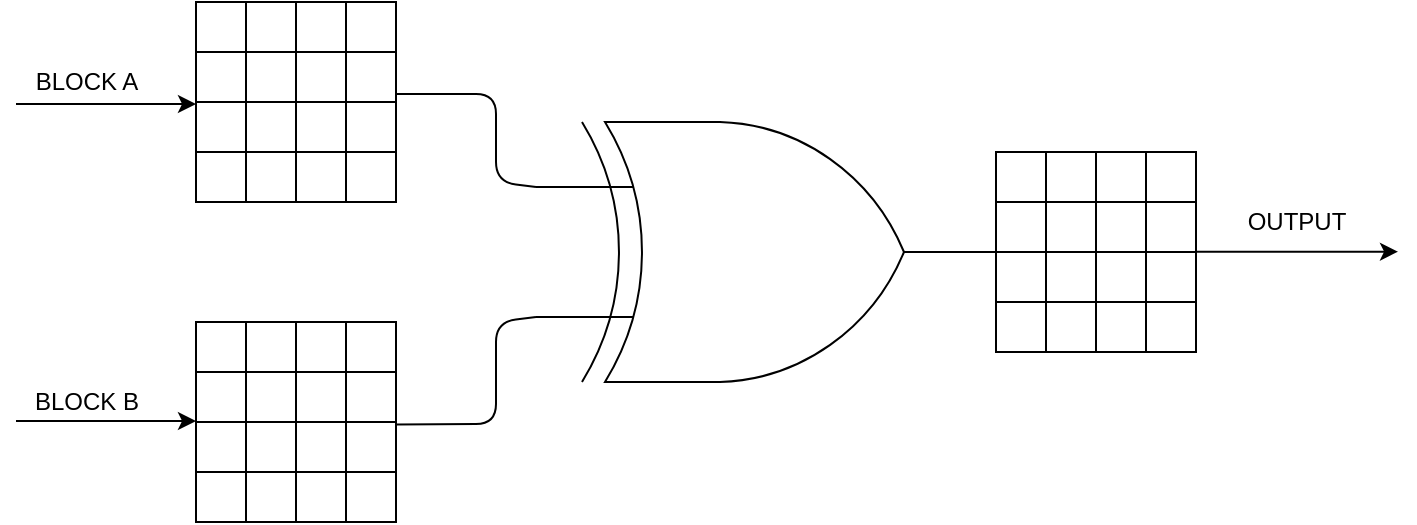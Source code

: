 <mxfile version="14.5.1" type="device"><diagram id="U5UyrponagotaXg1mCqe" name="Page-1"><mxGraphModel dx="496" dy="282" grid="1" gridSize="10" guides="1" tooltips="1" connect="1" arrows="1" fold="1" page="1" pageScale="1" pageWidth="1000000" pageHeight="1000000" math="0" shadow="0"><root><mxCell id="0"/><mxCell id="1" parent="0"/><mxCell id="FMfKKmUkNDRy49JEX0To-1" value="" style="shape=table;html=1;whiteSpace=wrap;startSize=0;container=1;collapsible=0;childLayout=tableLayout;" vertex="1" parent="1"><mxGeometry x="330" y="470" width="100" height="100" as="geometry"/></mxCell><mxCell id="FMfKKmUkNDRy49JEX0To-2" value="" style="shape=partialRectangle;html=1;whiteSpace=wrap;collapsible=0;dropTarget=0;pointerEvents=0;fillColor=none;top=0;left=0;bottom=0;right=0;points=[[0,0.5],[1,0.5]];portConstraint=eastwest;" vertex="1" parent="FMfKKmUkNDRy49JEX0To-1"><mxGeometry width="100" height="25" as="geometry"/></mxCell><mxCell id="FMfKKmUkNDRy49JEX0To-3" value="" style="shape=partialRectangle;html=1;whiteSpace=wrap;connectable=0;overflow=hidden;fillColor=none;top=0;left=0;bottom=0;right=0;" vertex="1" parent="FMfKKmUkNDRy49JEX0To-2"><mxGeometry width="25" height="25" as="geometry"/></mxCell><mxCell id="FMfKKmUkNDRy49JEX0To-4" value="" style="shape=partialRectangle;html=1;whiteSpace=wrap;connectable=0;overflow=hidden;fillColor=none;top=0;left=0;bottom=0;right=0;" vertex="1" parent="FMfKKmUkNDRy49JEX0To-2"><mxGeometry x="25" width="25" height="25" as="geometry"/></mxCell><mxCell id="FMfKKmUkNDRy49JEX0To-5" value="" style="shape=partialRectangle;html=1;whiteSpace=wrap;connectable=0;overflow=hidden;fillColor=none;top=0;left=0;bottom=0;right=0;" vertex="1" parent="FMfKKmUkNDRy49JEX0To-2"><mxGeometry x="50" width="25" height="25" as="geometry"/></mxCell><mxCell id="FMfKKmUkNDRy49JEX0To-6" value="" style="shape=partialRectangle;html=1;whiteSpace=wrap;connectable=0;overflow=hidden;fillColor=none;top=0;left=0;bottom=0;right=0;" vertex="1" parent="FMfKKmUkNDRy49JEX0To-2"><mxGeometry x="75" width="25" height="25" as="geometry"/></mxCell><mxCell id="FMfKKmUkNDRy49JEX0To-7" value="" style="shape=partialRectangle;html=1;whiteSpace=wrap;collapsible=0;dropTarget=0;pointerEvents=0;fillColor=none;top=0;left=0;bottom=0;right=0;points=[[0,0.5],[1,0.5]];portConstraint=eastwest;" vertex="1" parent="FMfKKmUkNDRy49JEX0To-1"><mxGeometry y="25" width="100" height="25" as="geometry"/></mxCell><mxCell id="FMfKKmUkNDRy49JEX0To-8" value="" style="shape=partialRectangle;html=1;whiteSpace=wrap;connectable=0;overflow=hidden;fillColor=none;top=0;left=0;bottom=0;right=0;" vertex="1" parent="FMfKKmUkNDRy49JEX0To-7"><mxGeometry width="25" height="25" as="geometry"/></mxCell><mxCell id="FMfKKmUkNDRy49JEX0To-9" value="" style="shape=partialRectangle;html=1;whiteSpace=wrap;connectable=0;overflow=hidden;fillColor=none;top=0;left=0;bottom=0;right=0;" vertex="1" parent="FMfKKmUkNDRy49JEX0To-7"><mxGeometry x="25" width="25" height="25" as="geometry"/></mxCell><mxCell id="FMfKKmUkNDRy49JEX0To-10" value="" style="shape=partialRectangle;html=1;whiteSpace=wrap;connectable=0;overflow=hidden;fillColor=none;top=0;left=0;bottom=0;right=0;" vertex="1" parent="FMfKKmUkNDRy49JEX0To-7"><mxGeometry x="50" width="25" height="25" as="geometry"/></mxCell><mxCell id="FMfKKmUkNDRy49JEX0To-11" value="" style="shape=partialRectangle;html=1;whiteSpace=wrap;connectable=0;overflow=hidden;fillColor=none;top=0;left=0;bottom=0;right=0;" vertex="1" parent="FMfKKmUkNDRy49JEX0To-7"><mxGeometry x="75" width="25" height="25" as="geometry"/></mxCell><mxCell id="FMfKKmUkNDRy49JEX0To-12" value="" style="shape=partialRectangle;html=1;whiteSpace=wrap;collapsible=0;dropTarget=0;pointerEvents=0;fillColor=none;top=0;left=0;bottom=0;right=0;points=[[0,0.5],[1,0.5]];portConstraint=eastwest;" vertex="1" parent="FMfKKmUkNDRy49JEX0To-1"><mxGeometry y="50" width="100" height="25" as="geometry"/></mxCell><mxCell id="FMfKKmUkNDRy49JEX0To-13" value="" style="shape=partialRectangle;html=1;whiteSpace=wrap;connectable=0;overflow=hidden;fillColor=none;top=0;left=0;bottom=0;right=0;" vertex="1" parent="FMfKKmUkNDRy49JEX0To-12"><mxGeometry width="25" height="25" as="geometry"/></mxCell><mxCell id="FMfKKmUkNDRy49JEX0To-14" value="" style="shape=partialRectangle;html=1;whiteSpace=wrap;connectable=0;overflow=hidden;fillColor=none;top=0;left=0;bottom=0;right=0;" vertex="1" parent="FMfKKmUkNDRy49JEX0To-12"><mxGeometry x="25" width="25" height="25" as="geometry"/></mxCell><mxCell id="FMfKKmUkNDRy49JEX0To-15" value="" style="shape=partialRectangle;html=1;whiteSpace=wrap;connectable=0;overflow=hidden;fillColor=none;top=0;left=0;bottom=0;right=0;" vertex="1" parent="FMfKKmUkNDRy49JEX0To-12"><mxGeometry x="50" width="25" height="25" as="geometry"/></mxCell><mxCell id="FMfKKmUkNDRy49JEX0To-16" value="" style="shape=partialRectangle;html=1;whiteSpace=wrap;connectable=0;overflow=hidden;fillColor=none;top=0;left=0;bottom=0;right=0;" vertex="1" parent="FMfKKmUkNDRy49JEX0To-12"><mxGeometry x="75" width="25" height="25" as="geometry"/></mxCell><mxCell id="FMfKKmUkNDRy49JEX0To-17" value="" style="shape=partialRectangle;html=1;whiteSpace=wrap;collapsible=0;dropTarget=0;pointerEvents=0;fillColor=none;top=0;left=0;bottom=0;right=0;points=[[0,0.5],[1,0.5]];portConstraint=eastwest;" vertex="1" parent="FMfKKmUkNDRy49JEX0To-1"><mxGeometry y="75" width="100" height="25" as="geometry"/></mxCell><mxCell id="FMfKKmUkNDRy49JEX0To-18" value="" style="shape=partialRectangle;html=1;whiteSpace=wrap;connectable=0;overflow=hidden;fillColor=none;top=0;left=0;bottom=0;right=0;" vertex="1" parent="FMfKKmUkNDRy49JEX0To-17"><mxGeometry width="25" height="25" as="geometry"/></mxCell><mxCell id="FMfKKmUkNDRy49JEX0To-19" value="" style="shape=partialRectangle;html=1;whiteSpace=wrap;connectable=0;overflow=hidden;fillColor=none;top=0;left=0;bottom=0;right=0;" vertex="1" parent="FMfKKmUkNDRy49JEX0To-17"><mxGeometry x="25" width="25" height="25" as="geometry"/></mxCell><mxCell id="FMfKKmUkNDRy49JEX0To-20" value="" style="shape=partialRectangle;html=1;whiteSpace=wrap;connectable=0;overflow=hidden;fillColor=none;top=0;left=0;bottom=0;right=0;" vertex="1" parent="FMfKKmUkNDRy49JEX0To-17"><mxGeometry x="50" width="25" height="25" as="geometry"/></mxCell><mxCell id="FMfKKmUkNDRy49JEX0To-21" value="" style="shape=partialRectangle;html=1;whiteSpace=wrap;connectable=0;overflow=hidden;fillColor=none;top=0;left=0;bottom=0;right=0;" vertex="1" parent="FMfKKmUkNDRy49JEX0To-17"><mxGeometry x="75" width="25" height="25" as="geometry"/></mxCell><mxCell id="FMfKKmUkNDRy49JEX0To-22" value="" style="verticalLabelPosition=bottom;shadow=0;dashed=0;align=center;html=1;verticalAlign=top;shape=mxgraph.electrical.logic_gates.logic_gate;operation=xor;" vertex="1" parent="1"><mxGeometry x="500" y="530" width="230" height="130" as="geometry"/></mxCell><mxCell id="FMfKKmUkNDRy49JEX0To-23" value="" style="shape=table;html=1;whiteSpace=wrap;startSize=0;container=1;collapsible=0;childLayout=tableLayout;" vertex="1" parent="1"><mxGeometry x="330" y="630" width="100" height="100" as="geometry"/></mxCell><mxCell id="FMfKKmUkNDRy49JEX0To-24" value="" style="shape=partialRectangle;html=1;whiteSpace=wrap;collapsible=0;dropTarget=0;pointerEvents=0;fillColor=none;top=0;left=0;bottom=0;right=0;points=[[0,0.5],[1,0.5]];portConstraint=eastwest;" vertex="1" parent="FMfKKmUkNDRy49JEX0To-23"><mxGeometry width="100" height="25" as="geometry"/></mxCell><mxCell id="FMfKKmUkNDRy49JEX0To-25" value="" style="shape=partialRectangle;html=1;whiteSpace=wrap;connectable=0;overflow=hidden;fillColor=none;top=0;left=0;bottom=0;right=0;" vertex="1" parent="FMfKKmUkNDRy49JEX0To-24"><mxGeometry width="25" height="25" as="geometry"/></mxCell><mxCell id="FMfKKmUkNDRy49JEX0To-26" value="" style="shape=partialRectangle;html=1;whiteSpace=wrap;connectable=0;overflow=hidden;fillColor=none;top=0;left=0;bottom=0;right=0;" vertex="1" parent="FMfKKmUkNDRy49JEX0To-24"><mxGeometry x="25" width="25" height="25" as="geometry"/></mxCell><mxCell id="FMfKKmUkNDRy49JEX0To-27" value="" style="shape=partialRectangle;html=1;whiteSpace=wrap;connectable=0;overflow=hidden;fillColor=none;top=0;left=0;bottom=0;right=0;" vertex="1" parent="FMfKKmUkNDRy49JEX0To-24"><mxGeometry x="50" width="25" height="25" as="geometry"/></mxCell><mxCell id="FMfKKmUkNDRy49JEX0To-28" value="" style="shape=partialRectangle;html=1;whiteSpace=wrap;connectable=0;overflow=hidden;fillColor=none;top=0;left=0;bottom=0;right=0;" vertex="1" parent="FMfKKmUkNDRy49JEX0To-24"><mxGeometry x="75" width="25" height="25" as="geometry"/></mxCell><mxCell id="FMfKKmUkNDRy49JEX0To-29" value="" style="shape=partialRectangle;html=1;whiteSpace=wrap;collapsible=0;dropTarget=0;pointerEvents=0;fillColor=none;top=0;left=0;bottom=0;right=0;points=[[0,0.5],[1,0.5]];portConstraint=eastwest;" vertex="1" parent="FMfKKmUkNDRy49JEX0To-23"><mxGeometry y="25" width="100" height="25" as="geometry"/></mxCell><mxCell id="FMfKKmUkNDRy49JEX0To-30" value="" style="shape=partialRectangle;html=1;whiteSpace=wrap;connectable=0;overflow=hidden;fillColor=none;top=0;left=0;bottom=0;right=0;" vertex="1" parent="FMfKKmUkNDRy49JEX0To-29"><mxGeometry width="25" height="25" as="geometry"/></mxCell><mxCell id="FMfKKmUkNDRy49JEX0To-31" value="" style="shape=partialRectangle;html=1;whiteSpace=wrap;connectable=0;overflow=hidden;fillColor=none;top=0;left=0;bottom=0;right=0;" vertex="1" parent="FMfKKmUkNDRy49JEX0To-29"><mxGeometry x="25" width="25" height="25" as="geometry"/></mxCell><mxCell id="FMfKKmUkNDRy49JEX0To-32" value="" style="shape=partialRectangle;html=1;whiteSpace=wrap;connectable=0;overflow=hidden;fillColor=none;top=0;left=0;bottom=0;right=0;" vertex="1" parent="FMfKKmUkNDRy49JEX0To-29"><mxGeometry x="50" width="25" height="25" as="geometry"/></mxCell><mxCell id="FMfKKmUkNDRy49JEX0To-33" value="" style="shape=partialRectangle;html=1;whiteSpace=wrap;connectable=0;overflow=hidden;fillColor=none;top=0;left=0;bottom=0;right=0;" vertex="1" parent="FMfKKmUkNDRy49JEX0To-29"><mxGeometry x="75" width="25" height="25" as="geometry"/></mxCell><mxCell id="FMfKKmUkNDRy49JEX0To-34" value="" style="shape=partialRectangle;html=1;whiteSpace=wrap;collapsible=0;dropTarget=0;pointerEvents=0;fillColor=none;top=0;left=0;bottom=0;right=0;points=[[0,0.5],[1,0.5]];portConstraint=eastwest;" vertex="1" parent="FMfKKmUkNDRy49JEX0To-23"><mxGeometry y="50" width="100" height="25" as="geometry"/></mxCell><mxCell id="FMfKKmUkNDRy49JEX0To-35" value="" style="shape=partialRectangle;html=1;whiteSpace=wrap;connectable=0;overflow=hidden;fillColor=none;top=0;left=0;bottom=0;right=0;" vertex="1" parent="FMfKKmUkNDRy49JEX0To-34"><mxGeometry width="25" height="25" as="geometry"/></mxCell><mxCell id="FMfKKmUkNDRy49JEX0To-36" value="" style="shape=partialRectangle;html=1;whiteSpace=wrap;connectable=0;overflow=hidden;fillColor=none;top=0;left=0;bottom=0;right=0;" vertex="1" parent="FMfKKmUkNDRy49JEX0To-34"><mxGeometry x="25" width="25" height="25" as="geometry"/></mxCell><mxCell id="FMfKKmUkNDRy49JEX0To-37" value="" style="shape=partialRectangle;html=1;whiteSpace=wrap;connectable=0;overflow=hidden;fillColor=none;top=0;left=0;bottom=0;right=0;" vertex="1" parent="FMfKKmUkNDRy49JEX0To-34"><mxGeometry x="50" width="25" height="25" as="geometry"/></mxCell><mxCell id="FMfKKmUkNDRy49JEX0To-38" value="" style="shape=partialRectangle;html=1;whiteSpace=wrap;connectable=0;overflow=hidden;fillColor=none;top=0;left=0;bottom=0;right=0;" vertex="1" parent="FMfKKmUkNDRy49JEX0To-34"><mxGeometry x="75" width="25" height="25" as="geometry"/></mxCell><mxCell id="FMfKKmUkNDRy49JEX0To-39" value="" style="shape=partialRectangle;html=1;whiteSpace=wrap;collapsible=0;dropTarget=0;pointerEvents=0;fillColor=none;top=0;left=0;bottom=0;right=0;points=[[0,0.5],[1,0.5]];portConstraint=eastwest;" vertex="1" parent="FMfKKmUkNDRy49JEX0To-23"><mxGeometry y="75" width="100" height="25" as="geometry"/></mxCell><mxCell id="FMfKKmUkNDRy49JEX0To-40" value="" style="shape=partialRectangle;html=1;whiteSpace=wrap;connectable=0;overflow=hidden;fillColor=none;top=0;left=0;bottom=0;right=0;" vertex="1" parent="FMfKKmUkNDRy49JEX0To-39"><mxGeometry width="25" height="25" as="geometry"/></mxCell><mxCell id="FMfKKmUkNDRy49JEX0To-41" value="" style="shape=partialRectangle;html=1;whiteSpace=wrap;connectable=0;overflow=hidden;fillColor=none;top=0;left=0;bottom=0;right=0;" vertex="1" parent="FMfKKmUkNDRy49JEX0To-39"><mxGeometry x="25" width="25" height="25" as="geometry"/></mxCell><mxCell id="FMfKKmUkNDRy49JEX0To-42" value="" style="shape=partialRectangle;html=1;whiteSpace=wrap;connectable=0;overflow=hidden;fillColor=none;top=0;left=0;bottom=0;right=0;" vertex="1" parent="FMfKKmUkNDRy49JEX0To-39"><mxGeometry x="50" width="25" height="25" as="geometry"/></mxCell><mxCell id="FMfKKmUkNDRy49JEX0To-43" value="" style="shape=partialRectangle;html=1;whiteSpace=wrap;connectable=0;overflow=hidden;fillColor=none;top=0;left=0;bottom=0;right=0;" vertex="1" parent="FMfKKmUkNDRy49JEX0To-39"><mxGeometry x="75" width="25" height="25" as="geometry"/></mxCell><mxCell id="FMfKKmUkNDRy49JEX0To-45" value="" style="endArrow=classic;html=1;entryX=0;entryY=1.04;entryDx=0;entryDy=0;entryPerimeter=0;" edge="1" parent="1" target="FMfKKmUkNDRy49JEX0To-7"><mxGeometry width="50" height="50" relative="1" as="geometry"><mxPoint x="240" y="521" as="sourcePoint"/><mxPoint x="550" y="570" as="targetPoint"/></mxGeometry></mxCell><mxCell id="FMfKKmUkNDRy49JEX0To-46" value="" style="endArrow=classic;html=1;entryX=0;entryY=1.04;entryDx=0;entryDy=0;entryPerimeter=0;" edge="1" parent="1"><mxGeometry width="50" height="50" relative="1" as="geometry"><mxPoint x="240" y="679.5" as="sourcePoint"/><mxPoint x="330" y="679.5" as="targetPoint"/></mxGeometry></mxCell><mxCell id="FMfKKmUkNDRy49JEX0To-47" value="" style="endArrow=none;html=1;entryX=0;entryY=0.25;entryDx=0;entryDy=0;entryPerimeter=0;exitX=1.003;exitY=0.84;exitDx=0;exitDy=0;exitPerimeter=0;" edge="1" parent="1" source="FMfKKmUkNDRy49JEX0To-7" target="FMfKKmUkNDRy49JEX0To-22"><mxGeometry width="50" height="50" relative="1" as="geometry"><mxPoint x="500" y="620" as="sourcePoint"/><mxPoint x="550" y="570" as="targetPoint"/><Array as="points"><mxPoint x="480" y="516"/><mxPoint x="480" y="560"/></Array></mxGeometry></mxCell><mxCell id="FMfKKmUkNDRy49JEX0To-48" value="" style="endArrow=none;html=1;entryX=0;entryY=0.75;entryDx=0;entryDy=0;entryPerimeter=0;exitX=1.003;exitY=0.048;exitDx=0;exitDy=0;exitPerimeter=0;" edge="1" parent="1" source="FMfKKmUkNDRy49JEX0To-34" target="FMfKKmUkNDRy49JEX0To-22"><mxGeometry width="50" height="50" relative="1" as="geometry"><mxPoint x="450" y="660" as="sourcePoint"/><mxPoint x="500" y="610" as="targetPoint"/><Array as="points"><mxPoint x="480" y="681"/><mxPoint x="480" y="630"/></Array></mxGeometry></mxCell><mxCell id="FMfKKmUkNDRy49JEX0To-49" value="" style="shape=table;html=1;whiteSpace=wrap;startSize=0;container=1;collapsible=0;childLayout=tableLayout;" vertex="1" parent="1"><mxGeometry x="730" y="545" width="100" height="100" as="geometry"/></mxCell><mxCell id="FMfKKmUkNDRy49JEX0To-50" value="" style="shape=partialRectangle;html=1;whiteSpace=wrap;collapsible=0;dropTarget=0;pointerEvents=0;fillColor=none;top=0;left=0;bottom=0;right=0;points=[[0,0.5],[1,0.5]];portConstraint=eastwest;" vertex="1" parent="FMfKKmUkNDRy49JEX0To-49"><mxGeometry width="100" height="25" as="geometry"/></mxCell><mxCell id="FMfKKmUkNDRy49JEX0To-51" value="" style="shape=partialRectangle;html=1;whiteSpace=wrap;connectable=0;overflow=hidden;fillColor=none;top=0;left=0;bottom=0;right=0;" vertex="1" parent="FMfKKmUkNDRy49JEX0To-50"><mxGeometry width="25" height="25" as="geometry"/></mxCell><mxCell id="FMfKKmUkNDRy49JEX0To-52" value="" style="shape=partialRectangle;html=1;whiteSpace=wrap;connectable=0;overflow=hidden;fillColor=none;top=0;left=0;bottom=0;right=0;" vertex="1" parent="FMfKKmUkNDRy49JEX0To-50"><mxGeometry x="25" width="25" height="25" as="geometry"/></mxCell><mxCell id="FMfKKmUkNDRy49JEX0To-53" value="" style="shape=partialRectangle;html=1;whiteSpace=wrap;connectable=0;overflow=hidden;fillColor=none;top=0;left=0;bottom=0;right=0;" vertex="1" parent="FMfKKmUkNDRy49JEX0To-50"><mxGeometry x="50" width="25" height="25" as="geometry"/></mxCell><mxCell id="FMfKKmUkNDRy49JEX0To-54" value="" style="shape=partialRectangle;html=1;whiteSpace=wrap;connectable=0;overflow=hidden;fillColor=none;top=0;left=0;bottom=0;right=0;" vertex="1" parent="FMfKKmUkNDRy49JEX0To-50"><mxGeometry x="75" width="25" height="25" as="geometry"/></mxCell><mxCell id="FMfKKmUkNDRy49JEX0To-55" value="" style="shape=partialRectangle;html=1;whiteSpace=wrap;collapsible=0;dropTarget=0;pointerEvents=0;fillColor=none;top=0;left=0;bottom=0;right=0;points=[[0,0.5],[1,0.5]];portConstraint=eastwest;" vertex="1" parent="FMfKKmUkNDRy49JEX0To-49"><mxGeometry y="25" width="100" height="25" as="geometry"/></mxCell><mxCell id="FMfKKmUkNDRy49JEX0To-56" value="" style="shape=partialRectangle;html=1;whiteSpace=wrap;connectable=0;overflow=hidden;fillColor=none;top=0;left=0;bottom=0;right=0;" vertex="1" parent="FMfKKmUkNDRy49JEX0To-55"><mxGeometry width="25" height="25" as="geometry"/></mxCell><mxCell id="FMfKKmUkNDRy49JEX0To-57" value="" style="shape=partialRectangle;html=1;whiteSpace=wrap;connectable=0;overflow=hidden;fillColor=none;top=0;left=0;bottom=0;right=0;" vertex="1" parent="FMfKKmUkNDRy49JEX0To-55"><mxGeometry x="25" width="25" height="25" as="geometry"/></mxCell><mxCell id="FMfKKmUkNDRy49JEX0To-58" value="" style="shape=partialRectangle;html=1;whiteSpace=wrap;connectable=0;overflow=hidden;fillColor=none;top=0;left=0;bottom=0;right=0;" vertex="1" parent="FMfKKmUkNDRy49JEX0To-55"><mxGeometry x="50" width="25" height="25" as="geometry"/></mxCell><mxCell id="FMfKKmUkNDRy49JEX0To-59" value="" style="shape=partialRectangle;html=1;whiteSpace=wrap;connectable=0;overflow=hidden;fillColor=none;top=0;left=0;bottom=0;right=0;" vertex="1" parent="FMfKKmUkNDRy49JEX0To-55"><mxGeometry x="75" width="25" height="25" as="geometry"/></mxCell><mxCell id="FMfKKmUkNDRy49JEX0To-60" value="" style="shape=partialRectangle;html=1;whiteSpace=wrap;collapsible=0;dropTarget=0;pointerEvents=0;fillColor=none;top=0;left=0;bottom=0;right=0;points=[[0,0.5],[1,0.5]];portConstraint=eastwest;" vertex="1" parent="FMfKKmUkNDRy49JEX0To-49"><mxGeometry y="50" width="100" height="25" as="geometry"/></mxCell><mxCell id="FMfKKmUkNDRy49JEX0To-61" value="" style="shape=partialRectangle;html=1;whiteSpace=wrap;connectable=0;overflow=hidden;fillColor=none;top=0;left=0;bottom=0;right=0;" vertex="1" parent="FMfKKmUkNDRy49JEX0To-60"><mxGeometry width="25" height="25" as="geometry"/></mxCell><mxCell id="FMfKKmUkNDRy49JEX0To-62" value="" style="shape=partialRectangle;html=1;whiteSpace=wrap;connectable=0;overflow=hidden;fillColor=none;top=0;left=0;bottom=0;right=0;" vertex="1" parent="FMfKKmUkNDRy49JEX0To-60"><mxGeometry x="25" width="25" height="25" as="geometry"/></mxCell><mxCell id="FMfKKmUkNDRy49JEX0To-63" value="" style="shape=partialRectangle;html=1;whiteSpace=wrap;connectable=0;overflow=hidden;fillColor=none;top=0;left=0;bottom=0;right=0;" vertex="1" parent="FMfKKmUkNDRy49JEX0To-60"><mxGeometry x="50" width="25" height="25" as="geometry"/></mxCell><mxCell id="FMfKKmUkNDRy49JEX0To-64" value="" style="shape=partialRectangle;html=1;whiteSpace=wrap;connectable=0;overflow=hidden;fillColor=none;top=0;left=0;bottom=0;right=0;" vertex="1" parent="FMfKKmUkNDRy49JEX0To-60"><mxGeometry x="75" width="25" height="25" as="geometry"/></mxCell><mxCell id="FMfKKmUkNDRy49JEX0To-65" value="" style="shape=partialRectangle;html=1;whiteSpace=wrap;collapsible=0;dropTarget=0;pointerEvents=0;fillColor=none;top=0;left=0;bottom=0;right=0;points=[[0,0.5],[1,0.5]];portConstraint=eastwest;" vertex="1" parent="FMfKKmUkNDRy49JEX0To-49"><mxGeometry y="75" width="100" height="25" as="geometry"/></mxCell><mxCell id="FMfKKmUkNDRy49JEX0To-66" value="" style="shape=partialRectangle;html=1;whiteSpace=wrap;connectable=0;overflow=hidden;fillColor=none;top=0;left=0;bottom=0;right=0;" vertex="1" parent="FMfKKmUkNDRy49JEX0To-65"><mxGeometry width="25" height="25" as="geometry"/></mxCell><mxCell id="FMfKKmUkNDRy49JEX0To-67" value="" style="shape=partialRectangle;html=1;whiteSpace=wrap;connectable=0;overflow=hidden;fillColor=none;top=0;left=0;bottom=0;right=0;" vertex="1" parent="FMfKKmUkNDRy49JEX0To-65"><mxGeometry x="25" width="25" height="25" as="geometry"/></mxCell><mxCell id="FMfKKmUkNDRy49JEX0To-68" value="" style="shape=partialRectangle;html=1;whiteSpace=wrap;connectable=0;overflow=hidden;fillColor=none;top=0;left=0;bottom=0;right=0;" vertex="1" parent="FMfKKmUkNDRy49JEX0To-65"><mxGeometry x="50" width="25" height="25" as="geometry"/></mxCell><mxCell id="FMfKKmUkNDRy49JEX0To-69" value="" style="shape=partialRectangle;html=1;whiteSpace=wrap;connectable=0;overflow=hidden;fillColor=none;top=0;left=0;bottom=0;right=0;" vertex="1" parent="FMfKKmUkNDRy49JEX0To-65"><mxGeometry x="75" width="25" height="25" as="geometry"/></mxCell><mxCell id="FMfKKmUkNDRy49JEX0To-70" value="" style="endArrow=classic;html=1;" edge="1" parent="1"><mxGeometry width="50" height="50" relative="1" as="geometry"><mxPoint x="830" y="594.83" as="sourcePoint"/><mxPoint x="931" y="594.83" as="targetPoint"/></mxGeometry></mxCell><mxCell id="FMfKKmUkNDRy49JEX0To-71" value="BLOCK A" style="text;html=1;align=center;verticalAlign=middle;resizable=0;points=[];autosize=1;" vertex="1" parent="1"><mxGeometry x="240" y="500" width="70" height="20" as="geometry"/></mxCell><mxCell id="FMfKKmUkNDRy49JEX0To-73" value="BLOCK B" style="text;html=1;align=center;verticalAlign=middle;resizable=0;points=[];autosize=1;" vertex="1" parent="1"><mxGeometry x="240" y="660" width="70" height="20" as="geometry"/></mxCell><mxCell id="FMfKKmUkNDRy49JEX0To-74" value="OUTPUT" style="text;html=1;align=center;verticalAlign=middle;resizable=0;points=[];autosize=1;" vertex="1" parent="1"><mxGeometry x="850" y="570" width="60" height="20" as="geometry"/></mxCell></root></mxGraphModel></diagram></mxfile>